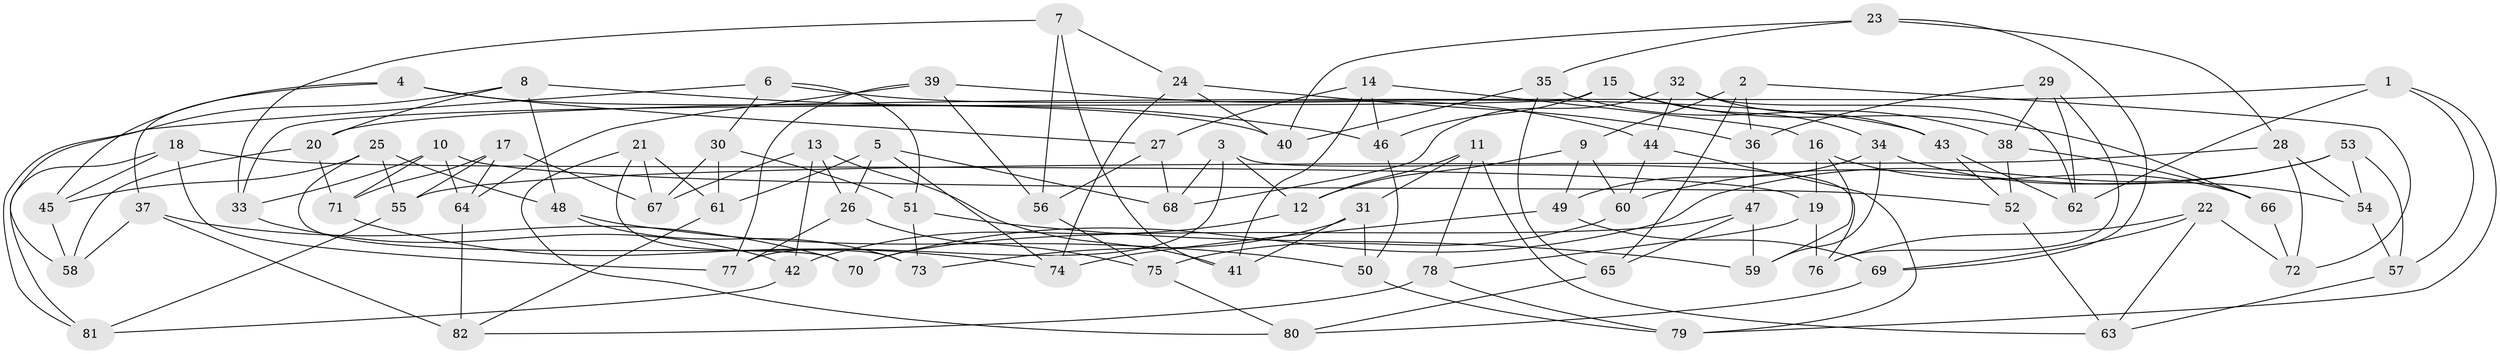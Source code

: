 // Generated by graph-tools (version 1.1) at 2025/50/03/09/25 03:50:56]
// undirected, 82 vertices, 164 edges
graph export_dot {
graph [start="1"]
  node [color=gray90,style=filled];
  1;
  2;
  3;
  4;
  5;
  6;
  7;
  8;
  9;
  10;
  11;
  12;
  13;
  14;
  15;
  16;
  17;
  18;
  19;
  20;
  21;
  22;
  23;
  24;
  25;
  26;
  27;
  28;
  29;
  30;
  31;
  32;
  33;
  34;
  35;
  36;
  37;
  38;
  39;
  40;
  41;
  42;
  43;
  44;
  45;
  46;
  47;
  48;
  49;
  50;
  51;
  52;
  53;
  54;
  55;
  56;
  57;
  58;
  59;
  60;
  61;
  62;
  63;
  64;
  65;
  66;
  67;
  68;
  69;
  70;
  71;
  72;
  73;
  74;
  75;
  76;
  77;
  78;
  79;
  80;
  81;
  82;
  1 -- 79;
  1 -- 57;
  1 -- 62;
  1 -- 20;
  2 -- 65;
  2 -- 36;
  2 -- 72;
  2 -- 9;
  3 -- 76;
  3 -- 12;
  3 -- 77;
  3 -- 68;
  4 -- 40;
  4 -- 27;
  4 -- 37;
  4 -- 45;
  5 -- 26;
  5 -- 74;
  5 -- 68;
  5 -- 61;
  6 -- 30;
  6 -- 81;
  6 -- 51;
  6 -- 43;
  7 -- 33;
  7 -- 56;
  7 -- 24;
  7 -- 41;
  8 -- 48;
  8 -- 20;
  8 -- 58;
  8 -- 46;
  9 -- 12;
  9 -- 49;
  9 -- 60;
  10 -- 52;
  10 -- 33;
  10 -- 71;
  10 -- 64;
  11 -- 12;
  11 -- 63;
  11 -- 31;
  11 -- 78;
  12 -- 42;
  13 -- 42;
  13 -- 67;
  13 -- 26;
  13 -- 41;
  14 -- 27;
  14 -- 41;
  14 -- 46;
  14 -- 16;
  15 -- 46;
  15 -- 33;
  15 -- 34;
  15 -- 66;
  16 -- 66;
  16 -- 19;
  16 -- 59;
  17 -- 64;
  17 -- 67;
  17 -- 55;
  17 -- 71;
  18 -- 19;
  18 -- 45;
  18 -- 77;
  18 -- 81;
  19 -- 78;
  19 -- 76;
  20 -- 71;
  20 -- 58;
  21 -- 61;
  21 -- 67;
  21 -- 80;
  21 -- 73;
  22 -- 72;
  22 -- 69;
  22 -- 63;
  22 -- 76;
  23 -- 40;
  23 -- 69;
  23 -- 28;
  23 -- 35;
  24 -- 36;
  24 -- 40;
  24 -- 74;
  25 -- 48;
  25 -- 45;
  25 -- 55;
  25 -- 70;
  26 -- 75;
  26 -- 77;
  27 -- 56;
  27 -- 68;
  28 -- 72;
  28 -- 55;
  28 -- 54;
  29 -- 38;
  29 -- 36;
  29 -- 62;
  29 -- 76;
  30 -- 51;
  30 -- 67;
  30 -- 61;
  31 -- 41;
  31 -- 50;
  31 -- 73;
  32 -- 68;
  32 -- 44;
  32 -- 43;
  32 -- 62;
  33 -- 42;
  34 -- 49;
  34 -- 59;
  34 -- 54;
  35 -- 38;
  35 -- 65;
  35 -- 40;
  36 -- 47;
  37 -- 58;
  37 -- 82;
  37 -- 70;
  38 -- 52;
  38 -- 66;
  39 -- 77;
  39 -- 64;
  39 -- 44;
  39 -- 56;
  42 -- 81;
  43 -- 52;
  43 -- 62;
  44 -- 79;
  44 -- 60;
  45 -- 58;
  46 -- 50;
  47 -- 65;
  47 -- 70;
  47 -- 59;
  48 -- 50;
  48 -- 73;
  49 -- 69;
  49 -- 74;
  50 -- 79;
  51 -- 59;
  51 -- 73;
  52 -- 63;
  53 -- 60;
  53 -- 70;
  53 -- 54;
  53 -- 57;
  54 -- 57;
  55 -- 81;
  56 -- 75;
  57 -- 63;
  60 -- 75;
  61 -- 82;
  64 -- 82;
  65 -- 80;
  66 -- 72;
  69 -- 80;
  71 -- 74;
  75 -- 80;
  78 -- 79;
  78 -- 82;
}
